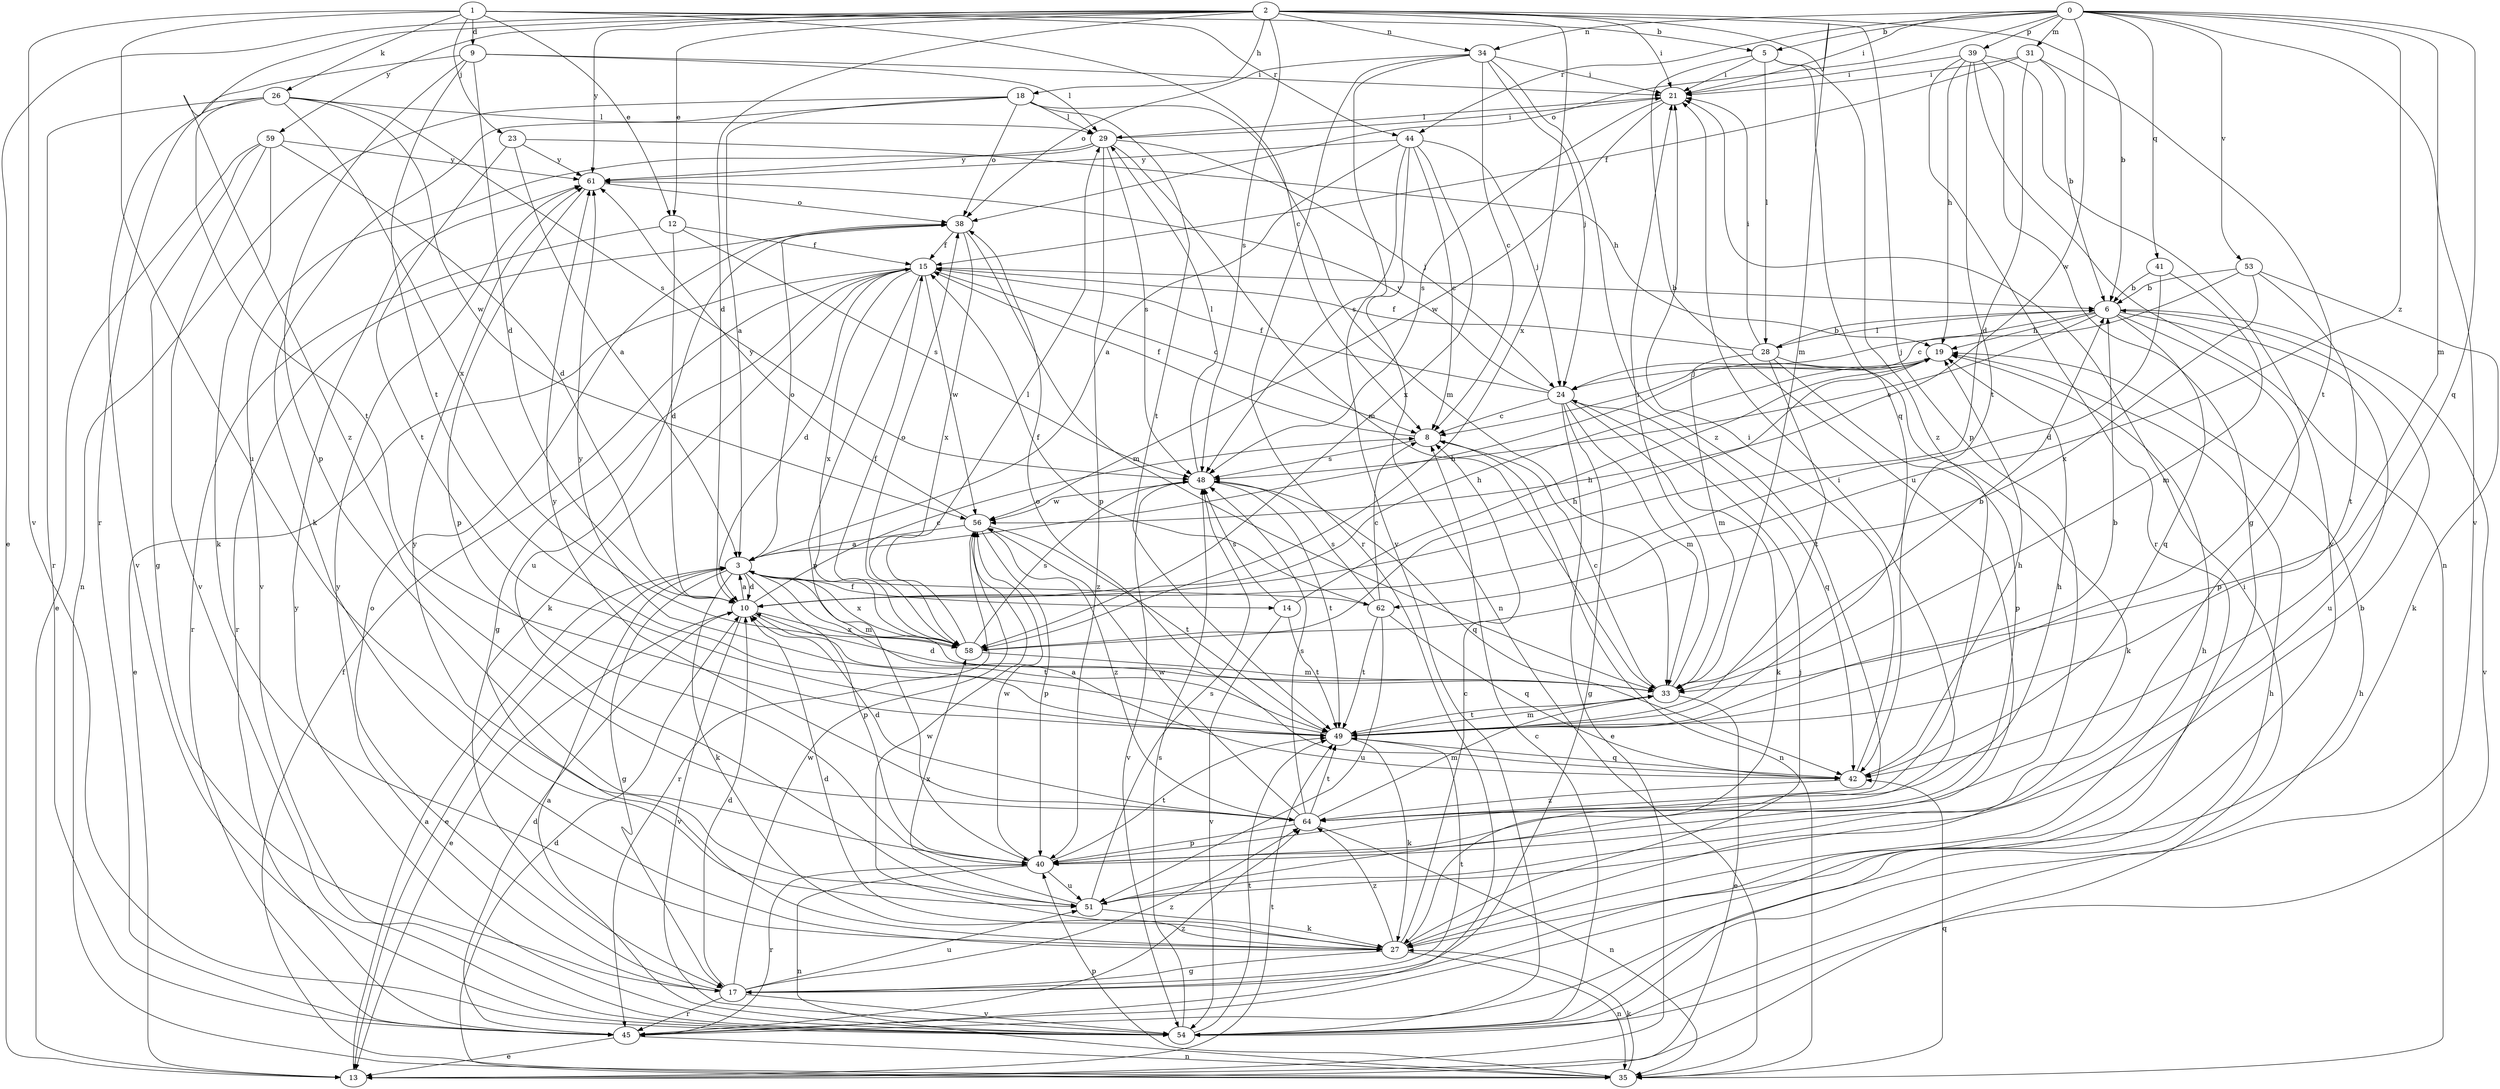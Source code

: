 strict digraph  {
0;
1;
2;
3;
5;
6;
8;
9;
10;
12;
13;
14;
15;
17;
18;
19;
21;
23;
24;
26;
27;
28;
29;
31;
33;
34;
35;
38;
39;
40;
41;
42;
44;
45;
48;
49;
51;
53;
54;
56;
58;
59;
61;
62;
64;
0 -> 5  [label=b];
0 -> 21  [label=i];
0 -> 31  [label=m];
0 -> 33  [label=m];
0 -> 34  [label=n];
0 -> 38  [label=o];
0 -> 39  [label=p];
0 -> 41  [label=q];
0 -> 42  [label=q];
0 -> 44  [label=r];
0 -> 53  [label=v];
0 -> 54  [label=v];
0 -> 56  [label=w];
0 -> 62  [label=z];
1 -> 5  [label=b];
1 -> 8  [label=c];
1 -> 9  [label=d];
1 -> 12  [label=e];
1 -> 23  [label=j];
1 -> 26  [label=k];
1 -> 44  [label=r];
1 -> 51  [label=u];
1 -> 54  [label=v];
2 -> 6  [label=b];
2 -> 10  [label=d];
2 -> 12  [label=e];
2 -> 13  [label=e];
2 -> 18  [label=h];
2 -> 21  [label=i];
2 -> 33  [label=m];
2 -> 34  [label=n];
2 -> 40  [label=p];
2 -> 45  [label=r];
2 -> 48  [label=s];
2 -> 58  [label=x];
2 -> 59  [label=y];
2 -> 61  [label=y];
3 -> 10  [label=d];
3 -> 13  [label=e];
3 -> 14  [label=f];
3 -> 17  [label=g];
3 -> 19  [label=h];
3 -> 27  [label=k];
3 -> 33  [label=m];
3 -> 38  [label=o];
3 -> 40  [label=p];
3 -> 58  [label=x];
3 -> 62  [label=z];
5 -> 21  [label=i];
5 -> 28  [label=l];
5 -> 42  [label=q];
5 -> 51  [label=u];
5 -> 64  [label=z];
6 -> 19  [label=h];
6 -> 24  [label=j];
6 -> 28  [label=l];
6 -> 40  [label=p];
6 -> 42  [label=q];
6 -> 48  [label=s];
6 -> 51  [label=u];
6 -> 54  [label=v];
8 -> 15  [label=f];
8 -> 35  [label=n];
8 -> 48  [label=s];
9 -> 10  [label=d];
9 -> 21  [label=i];
9 -> 29  [label=l];
9 -> 40  [label=p];
9 -> 49  [label=t];
9 -> 64  [label=z];
10 -> 3  [label=a];
10 -> 8  [label=c];
10 -> 13  [label=e];
10 -> 19  [label=h];
10 -> 49  [label=t];
10 -> 54  [label=v];
10 -> 58  [label=x];
12 -> 10  [label=d];
12 -> 15  [label=f];
12 -> 45  [label=r];
12 -> 48  [label=s];
13 -> 3  [label=a];
13 -> 21  [label=i];
13 -> 49  [label=t];
14 -> 19  [label=h];
14 -> 48  [label=s];
14 -> 49  [label=t];
14 -> 54  [label=v];
15 -> 6  [label=b];
15 -> 8  [label=c];
15 -> 10  [label=d];
15 -> 13  [label=e];
15 -> 17  [label=g];
15 -> 27  [label=k];
15 -> 40  [label=p];
15 -> 56  [label=w];
15 -> 58  [label=x];
17 -> 10  [label=d];
17 -> 38  [label=o];
17 -> 45  [label=r];
17 -> 49  [label=t];
17 -> 51  [label=u];
17 -> 54  [label=v];
17 -> 56  [label=w];
17 -> 61  [label=y];
17 -> 64  [label=z];
18 -> 3  [label=a];
18 -> 27  [label=k];
18 -> 29  [label=l];
18 -> 33  [label=m];
18 -> 35  [label=n];
18 -> 38  [label=o];
18 -> 49  [label=t];
19 -> 24  [label=j];
21 -> 29  [label=l];
21 -> 48  [label=s];
21 -> 56  [label=w];
23 -> 3  [label=a];
23 -> 19  [label=h];
23 -> 49  [label=t];
23 -> 61  [label=y];
24 -> 8  [label=c];
24 -> 13  [label=e];
24 -> 15  [label=f];
24 -> 17  [label=g];
24 -> 27  [label=k];
24 -> 33  [label=m];
24 -> 42  [label=q];
24 -> 61  [label=y];
26 -> 29  [label=l];
26 -> 45  [label=r];
26 -> 48  [label=s];
26 -> 49  [label=t];
26 -> 54  [label=v];
26 -> 56  [label=w];
26 -> 58  [label=x];
27 -> 8  [label=c];
27 -> 10  [label=d];
27 -> 17  [label=g];
27 -> 19  [label=h];
27 -> 24  [label=j];
27 -> 35  [label=n];
27 -> 56  [label=w];
27 -> 64  [label=z];
28 -> 6  [label=b];
28 -> 15  [label=f];
28 -> 21  [label=i];
28 -> 27  [label=k];
28 -> 33  [label=m];
28 -> 40  [label=p];
28 -> 49  [label=t];
29 -> 21  [label=i];
29 -> 24  [label=j];
29 -> 33  [label=m];
29 -> 40  [label=p];
29 -> 48  [label=s];
29 -> 54  [label=v];
29 -> 61  [label=y];
31 -> 6  [label=b];
31 -> 10  [label=d];
31 -> 15  [label=f];
31 -> 21  [label=i];
31 -> 49  [label=t];
33 -> 6  [label=b];
33 -> 8  [label=c];
33 -> 10  [label=d];
33 -> 13  [label=e];
33 -> 21  [label=i];
33 -> 49  [label=t];
34 -> 8  [label=c];
34 -> 21  [label=i];
34 -> 24  [label=j];
34 -> 38  [label=o];
34 -> 45  [label=r];
34 -> 54  [label=v];
34 -> 64  [label=z];
35 -> 10  [label=d];
35 -> 15  [label=f];
35 -> 27  [label=k];
35 -> 40  [label=p];
35 -> 42  [label=q];
38 -> 15  [label=f];
38 -> 33  [label=m];
38 -> 45  [label=r];
38 -> 51  [label=u];
38 -> 58  [label=x];
39 -> 17  [label=g];
39 -> 19  [label=h];
39 -> 21  [label=i];
39 -> 35  [label=n];
39 -> 45  [label=r];
39 -> 49  [label=t];
39 -> 54  [label=v];
40 -> 21  [label=i];
40 -> 35  [label=n];
40 -> 45  [label=r];
40 -> 49  [label=t];
40 -> 51  [label=u];
40 -> 56  [label=w];
41 -> 6  [label=b];
41 -> 10  [label=d];
41 -> 33  [label=m];
42 -> 3  [label=a];
42 -> 19  [label=h];
42 -> 21  [label=i];
42 -> 38  [label=o];
42 -> 64  [label=z];
44 -> 3  [label=a];
44 -> 8  [label=c];
44 -> 24  [label=j];
44 -> 35  [label=n];
44 -> 48  [label=s];
44 -> 58  [label=x];
44 -> 61  [label=y];
45 -> 10  [label=d];
45 -> 13  [label=e];
45 -> 19  [label=h];
45 -> 35  [label=n];
45 -> 64  [label=z];
48 -> 29  [label=l];
48 -> 42  [label=q];
48 -> 49  [label=t];
48 -> 54  [label=v];
48 -> 56  [label=w];
49 -> 6  [label=b];
49 -> 27  [label=k];
49 -> 33  [label=m];
49 -> 42  [label=q];
49 -> 61  [label=y];
51 -> 6  [label=b];
51 -> 27  [label=k];
51 -> 48  [label=s];
51 -> 58  [label=x];
51 -> 61  [label=y];
53 -> 6  [label=b];
53 -> 8  [label=c];
53 -> 27  [label=k];
53 -> 49  [label=t];
53 -> 58  [label=x];
54 -> 3  [label=a];
54 -> 8  [label=c];
54 -> 19  [label=h];
54 -> 48  [label=s];
54 -> 49  [label=t];
54 -> 61  [label=y];
56 -> 3  [label=a];
56 -> 40  [label=p];
56 -> 45  [label=r];
56 -> 49  [label=t];
56 -> 61  [label=y];
56 -> 64  [label=z];
58 -> 15  [label=f];
58 -> 19  [label=h];
58 -> 29  [label=l];
58 -> 33  [label=m];
58 -> 38  [label=o];
58 -> 48  [label=s];
59 -> 10  [label=d];
59 -> 13  [label=e];
59 -> 17  [label=g];
59 -> 27  [label=k];
59 -> 54  [label=v];
59 -> 61  [label=y];
61 -> 38  [label=o];
61 -> 40  [label=p];
62 -> 8  [label=c];
62 -> 15  [label=f];
62 -> 42  [label=q];
62 -> 48  [label=s];
62 -> 49  [label=t];
62 -> 51  [label=u];
64 -> 10  [label=d];
64 -> 19  [label=h];
64 -> 33  [label=m];
64 -> 35  [label=n];
64 -> 40  [label=p];
64 -> 48  [label=s];
64 -> 49  [label=t];
64 -> 56  [label=w];
64 -> 61  [label=y];
}
